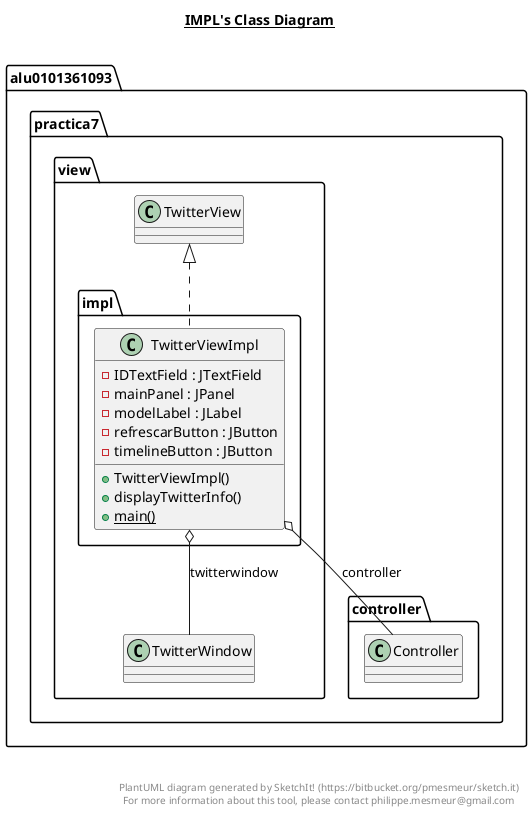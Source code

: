 @startuml

title __IMPL's Class Diagram__\n

  namespace alu0101361093.practica7.view {
    namespace impl {
      class alu0101361093.practica7.view.impl.TwitterViewImpl {
          - IDTextField : JTextField
          - mainPanel : JPanel
          - modelLabel : JLabel
          - refrescarButton : JButton
          - timelineButton : JButton
          + TwitterViewImpl()
          + displayTwitterInfo()
          {static} + main()
      }
    }
  }
  

  alu0101361093.practica7.view.impl.TwitterViewImpl .up.|> alu0101361093.practica7.view.TwitterView
  alu0101361093.practica7.view.impl.TwitterViewImpl o-- alu0101361093.practica7.controller.Controller : controller
  alu0101361093.practica7.view.impl.TwitterViewImpl o-- alu0101361093.practica7.view.TwitterWindow : twitterwindow


right footer


PlantUML diagram generated by SketchIt! (https://bitbucket.org/pmesmeur/sketch.it)
For more information about this tool, please contact philippe.mesmeur@gmail.com
endfooter

@enduml
